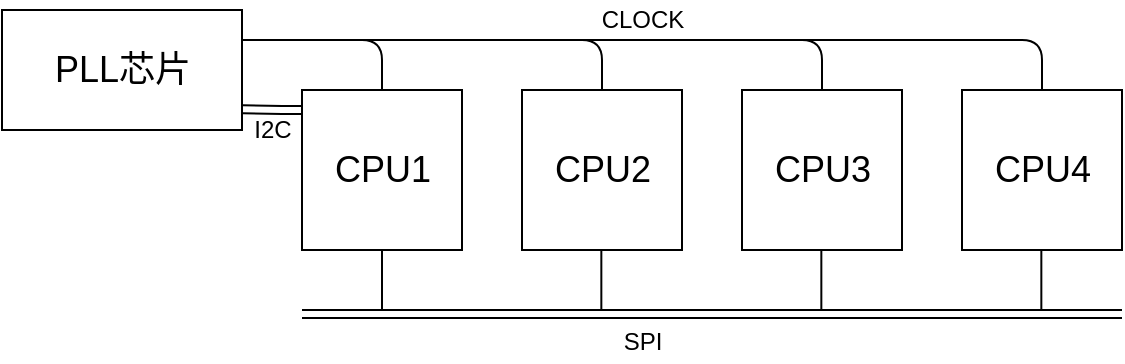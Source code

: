 <mxfile>
    <diagram id="RyBVpY6vlQJN_GUyR30P" name="第 1 页">
        <mxGraphModel dx="660" dy="379" grid="0" gridSize="10" guides="1" tooltips="1" connect="1" arrows="1" fold="1" page="1" pageScale="1" pageWidth="827" pageHeight="1169" background="#ffffff" math="0" shadow="0">
            <root>
                <mxCell id="0"/>
                <mxCell id="1" parent="0"/>
                <mxCell id="2" value="" style="rounded=0;whiteSpace=wrap;html=1;fillColor=none;strokeColor=#000000;" vertex="1" parent="1">
                    <mxGeometry x="210" y="240" width="120" height="60" as="geometry"/>
                </mxCell>
                <mxCell id="3" value="PLL芯片" style="text;html=1;resizable=0;autosize=1;align=center;verticalAlign=middle;points=[];fillColor=none;strokeColor=none;rounded=0;fontColor=#000000;fontSize=18;" vertex="1" parent="1">
                    <mxGeometry x="230" y="255" width="80" height="30" as="geometry"/>
                </mxCell>
                <mxCell id="4" value="" style="whiteSpace=wrap;html=1;aspect=fixed;fontSize=18;fontColor=#000000;strokeColor=#000000;fillColor=none;" vertex="1" parent="1">
                    <mxGeometry x="360" y="280" width="80" height="80" as="geometry"/>
                </mxCell>
                <mxCell id="5" value="CPU1" style="text;html=1;resizable=0;autosize=1;align=center;verticalAlign=middle;points=[];fillColor=none;strokeColor=none;rounded=0;fontColor=#000000;fontSize=18;" vertex="1" parent="1">
                    <mxGeometry x="370" y="305" width="60" height="30" as="geometry"/>
                </mxCell>
                <mxCell id="6" value="" style="whiteSpace=wrap;html=1;aspect=fixed;fontSize=18;fontColor=#000000;strokeColor=#000000;fillColor=none;" vertex="1" parent="1">
                    <mxGeometry x="470" y="280" width="80" height="80" as="geometry"/>
                </mxCell>
                <mxCell id="7" value="" style="whiteSpace=wrap;html=1;aspect=fixed;fontSize=18;fontColor=#000000;strokeColor=#000000;fillColor=none;" vertex="1" parent="1">
                    <mxGeometry x="580" y="280" width="80" height="80" as="geometry"/>
                </mxCell>
                <mxCell id="8" value="" style="whiteSpace=wrap;html=1;aspect=fixed;fontSize=18;fontColor=#000000;strokeColor=#000000;fillColor=none;" vertex="1" parent="1">
                    <mxGeometry x="690" y="280" width="80" height="80" as="geometry"/>
                </mxCell>
                <mxCell id="10" value="CPU2" style="text;html=1;resizable=0;autosize=1;align=center;verticalAlign=middle;points=[];fillColor=none;strokeColor=none;rounded=0;fontColor=#000000;fontSize=18;" vertex="1" parent="1">
                    <mxGeometry x="480" y="305" width="60" height="30" as="geometry"/>
                </mxCell>
                <mxCell id="11" value="CPU3" style="text;html=1;resizable=0;autosize=1;align=center;verticalAlign=middle;points=[];fillColor=none;strokeColor=none;rounded=0;fontColor=#000000;fontSize=18;" vertex="1" parent="1">
                    <mxGeometry x="590" y="305" width="60" height="30" as="geometry"/>
                </mxCell>
                <mxCell id="12" value="CPU4" style="text;html=1;resizable=0;autosize=1;align=center;verticalAlign=middle;points=[];fillColor=none;strokeColor=none;rounded=0;fontColor=#000000;fontSize=18;" vertex="1" parent="1">
                    <mxGeometry x="700" y="305" width="60" height="30" as="geometry"/>
                </mxCell>
                <mxCell id="13" value="" style="shape=link;html=1;fontSize=18;fontColor=#000000;exitX=1.003;exitY=0.828;exitDx=0;exitDy=0;strokeColor=#000000;exitPerimeter=0;" edge="1" parent="1" source="2">
                    <mxGeometry width="100" relative="1" as="geometry">
                        <mxPoint x="460" y="330" as="sourcePoint"/>
                        <mxPoint x="360" y="290" as="targetPoint"/>
                        <Array as="points">
                            <mxPoint x="350" y="290"/>
                        </Array>
                    </mxGeometry>
                </mxCell>
                <mxCell id="14" value="I2C" style="text;html=1;resizable=0;autosize=1;align=center;verticalAlign=middle;points=[];fillColor=none;strokeColor=none;rounded=0;fontSize=12;fontColor=#000000;" vertex="1" parent="1">
                    <mxGeometry x="330" y="290" width="30" height="20" as="geometry"/>
                </mxCell>
                <mxCell id="15" value="" style="endArrow=none;html=1;fontSize=12;fontColor=#000000;strokeColor=#000000;exitX=1;exitY=0.25;exitDx=0;exitDy=0;entryX=0.5;entryY=0;entryDx=0;entryDy=0;" edge="1" parent="1" source="2" target="8">
                    <mxGeometry width="50" height="50" relative="1" as="geometry">
                        <mxPoint x="480" y="360" as="sourcePoint"/>
                        <mxPoint x="730" y="255" as="targetPoint"/>
                        <Array as="points">
                            <mxPoint x="730" y="255"/>
                        </Array>
                    </mxGeometry>
                </mxCell>
                <mxCell id="16" value="" style="endArrow=none;html=1;fontSize=12;fontColor=#000000;strokeColor=#000000;exitX=1;exitY=0.25;exitDx=0;exitDy=0;entryX=0.5;entryY=0;entryDx=0;entryDy=0;" edge="1" parent="1" source="2" target="7">
                    <mxGeometry width="50" height="50" relative="1" as="geometry">
                        <mxPoint x="480" y="360" as="sourcePoint"/>
                        <mxPoint x="530" y="310" as="targetPoint"/>
                        <Array as="points">
                            <mxPoint x="620" y="255"/>
                        </Array>
                    </mxGeometry>
                </mxCell>
                <mxCell id="17" value="" style="endArrow=none;html=1;fontSize=12;fontColor=#000000;strokeColor=#000000;exitX=1;exitY=0.25;exitDx=0;exitDy=0;entryX=0.5;entryY=0;entryDx=0;entryDy=0;" edge="1" parent="1" source="2" target="6">
                    <mxGeometry width="50" height="50" relative="1" as="geometry">
                        <mxPoint x="480" y="360" as="sourcePoint"/>
                        <mxPoint x="530" y="310" as="targetPoint"/>
                        <Array as="points">
                            <mxPoint x="510" y="255"/>
                        </Array>
                    </mxGeometry>
                </mxCell>
                <mxCell id="18" value="" style="endArrow=none;html=1;fontSize=12;fontColor=#000000;strokeColor=#000000;exitX=1;exitY=0.25;exitDx=0;exitDy=0;entryX=0.5;entryY=0;entryDx=0;entryDy=0;" edge="1" parent="1" source="2" target="4">
                    <mxGeometry width="50" height="50" relative="1" as="geometry">
                        <mxPoint x="480" y="360" as="sourcePoint"/>
                        <mxPoint x="530" y="310" as="targetPoint"/>
                        <Array as="points">
                            <mxPoint x="400" y="255"/>
                        </Array>
                    </mxGeometry>
                </mxCell>
                <mxCell id="19" value="CLOCK" style="text;html=1;resizable=0;autosize=1;align=center;verticalAlign=middle;points=[];fillColor=none;strokeColor=none;rounded=0;fontSize=12;fontColor=#000000;" vertex="1" parent="1">
                    <mxGeometry x="500" y="235" width="60" height="20" as="geometry"/>
                </mxCell>
                <mxCell id="20" value="" style="shape=link;html=1;fontSize=12;fontColor=#000000;strokeColor=#000000;" edge="1" parent="1">
                    <mxGeometry width="100" relative="1" as="geometry">
                        <mxPoint x="360" y="392" as="sourcePoint"/>
                        <mxPoint x="770" y="392" as="targetPoint"/>
                    </mxGeometry>
                </mxCell>
                <mxCell id="22" value="" style="endArrow=none;html=1;fontSize=12;fontColor=#000000;strokeColor=#000000;exitX=0.5;exitY=1;exitDx=0;exitDy=0;" edge="1" parent="1" source="4">
                    <mxGeometry width="50" height="50" relative="1" as="geometry">
                        <mxPoint x="480" y="360" as="sourcePoint"/>
                        <mxPoint x="400" y="390" as="targetPoint"/>
                    </mxGeometry>
                </mxCell>
                <mxCell id="24" value="" style="endArrow=none;html=1;fontSize=12;fontColor=#000000;strokeColor=#000000;exitX=0.5;exitY=1;exitDx=0;exitDy=0;" edge="1" parent="1">
                    <mxGeometry width="50" height="50" relative="1" as="geometry">
                        <mxPoint x="509.67" y="360" as="sourcePoint"/>
                        <mxPoint x="509.67" y="390" as="targetPoint"/>
                    </mxGeometry>
                </mxCell>
                <mxCell id="25" value="" style="endArrow=none;html=1;fontSize=12;fontColor=#000000;strokeColor=#000000;exitX=0.5;exitY=1;exitDx=0;exitDy=0;" edge="1" parent="1">
                    <mxGeometry width="50" height="50" relative="1" as="geometry">
                        <mxPoint x="619.67" y="360" as="sourcePoint"/>
                        <mxPoint x="619.67" y="390" as="targetPoint"/>
                    </mxGeometry>
                </mxCell>
                <mxCell id="26" value="" style="endArrow=none;html=1;fontSize=12;fontColor=#000000;strokeColor=#000000;exitX=0.5;exitY=1;exitDx=0;exitDy=0;" edge="1" parent="1">
                    <mxGeometry width="50" height="50" relative="1" as="geometry">
                        <mxPoint x="729.67" y="360" as="sourcePoint"/>
                        <mxPoint x="729.67" y="390" as="targetPoint"/>
                    </mxGeometry>
                </mxCell>
                <mxCell id="27" value="SPI" style="text;html=1;resizable=0;autosize=1;align=center;verticalAlign=middle;points=[];fillColor=none;strokeColor=none;rounded=0;fontSize=12;fontColor=#000000;" vertex="1" parent="1">
                    <mxGeometry x="515" y="396" width="30" height="20" as="geometry"/>
                </mxCell>
            </root>
        </mxGraphModel>
    </diagram>
</mxfile>